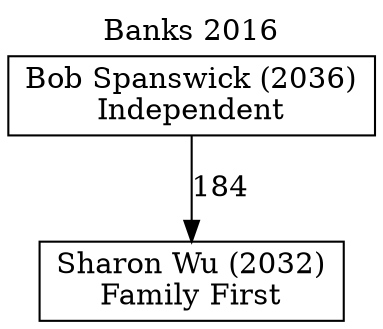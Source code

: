// House preference flow
digraph "Sharon Wu (2032)_Banks_2016" {
	graph [label="Banks 2016" labelloc=t mclimit=10]
	node [shape=box]
	"Sharon Wu (2032)" [label="Sharon Wu (2032)
Family First"]
	"Bob Spanswick (2036)" [label="Bob Spanswick (2036)
Independent"]
	"Bob Spanswick (2036)" -> "Sharon Wu (2032)" [label=184]
}
